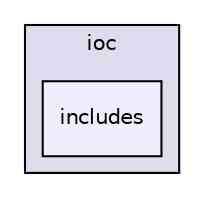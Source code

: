 digraph "src/ioc/includes" {
  compound=true
  node [ fontsize="10", fontname="Helvetica"];
  edge [ labelfontsize="10", labelfontname="Helvetica"];
  subgraph clusterdir_132d9c591ce68e492336e5ab1a5b0159 {
    graph [ bgcolor="#ddddee", pencolor="black", label="ioc" fontname="Helvetica", fontsize="10", URL="dir_132d9c591ce68e492336e5ab1a5b0159.html"]
  dir_ea33f79fb1e8ce3ddce4e03dab2fe825 [shape=box, label="includes", style="filled", fillcolor="#eeeeff", pencolor="black", URL="dir_ea33f79fb1e8ce3ddce4e03dab2fe825.html"];
  }
}
